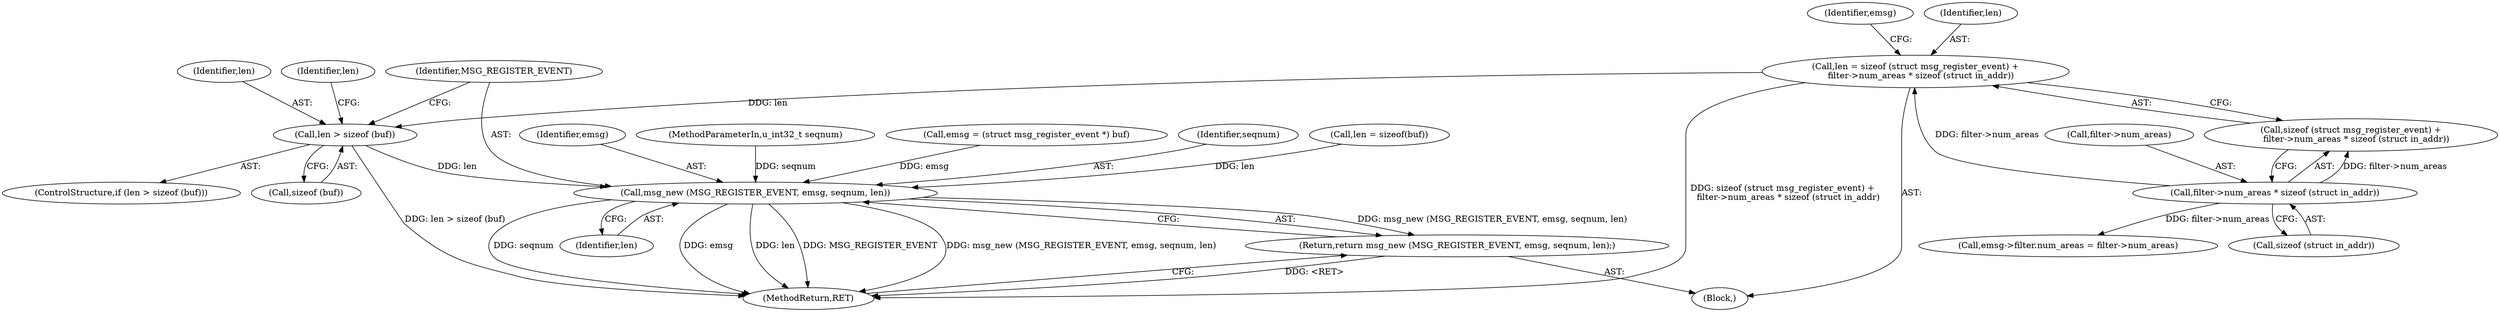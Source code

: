 digraph "0_savannah_3f872fe60463a931c5c766dbf8c36870c0023e88@API" {
"1000113" [label="(Call,len = sizeof (struct msg_register_event) +\n    filter->num_areas * sizeof (struct in_addr))"];
"1000118" [label="(Call,filter->num_areas * sizeof (struct in_addr))"];
"1000153" [label="(Call,len > sizeof (buf))"];
"1000162" [label="(Call,msg_new (MSG_REGISTER_EVENT, emsg, seqnum, len))"];
"1000161" [label="(Return,return msg_new (MSG_REGISTER_EVENT, emsg, seqnum, len);)"];
"1000154" [label="(Identifier,len)"];
"1000166" [label="(Identifier,len)"];
"1000162" [label="(Call,msg_new (MSG_REGISTER_EVENT, emsg, seqnum, len))"];
"1000161" [label="(Return,return msg_new (MSG_REGISTER_EVENT, emsg, seqnum, len);)"];
"1000122" [label="(Call,sizeof (struct in_addr))"];
"1000155" [label="(Call,sizeof (buf))"];
"1000153" [label="(Call,len > sizeof (buf))"];
"1000127" [label="(Identifier,emsg)"];
"1000163" [label="(Identifier,MSG_REGISTER_EVENT)"];
"1000108" [label="(Call,emsg = (struct msg_register_event *) buf)"];
"1000113" [label="(Call,len = sizeof (struct msg_register_event) +\n    filter->num_areas * sizeof (struct in_addr))"];
"1000158" [label="(Identifier,len)"];
"1000115" [label="(Call,sizeof (struct msg_register_event) +\n    filter->num_areas * sizeof (struct in_addr))"];
"1000114" [label="(Identifier,len)"];
"1000118" [label="(Call,filter->num_areas * sizeof (struct in_addr))"];
"1000119" [label="(Call,filter->num_areas)"];
"1000143" [label="(Call,emsg->filter.num_areas = filter->num_areas)"];
"1000165" [label="(Identifier,seqnum)"];
"1000157" [label="(Call,len = sizeof(buf))"];
"1000167" [label="(MethodReturn,RET)"];
"1000164" [label="(Identifier,emsg)"];
"1000104" [label="(Block,)"];
"1000152" [label="(ControlStructure,if (len > sizeof (buf)))"];
"1000102" [label="(MethodParameterIn,u_int32_t seqnum)"];
"1000113" -> "1000104"  [label="AST: "];
"1000113" -> "1000115"  [label="CFG: "];
"1000114" -> "1000113"  [label="AST: "];
"1000115" -> "1000113"  [label="AST: "];
"1000127" -> "1000113"  [label="CFG: "];
"1000113" -> "1000167"  [label="DDG: sizeof (struct msg_register_event) +\n    filter->num_areas * sizeof (struct in_addr)"];
"1000118" -> "1000113"  [label="DDG: filter->num_areas"];
"1000113" -> "1000153"  [label="DDG: len"];
"1000118" -> "1000115"  [label="AST: "];
"1000118" -> "1000122"  [label="CFG: "];
"1000119" -> "1000118"  [label="AST: "];
"1000122" -> "1000118"  [label="AST: "];
"1000115" -> "1000118"  [label="CFG: "];
"1000118" -> "1000115"  [label="DDG: filter->num_areas"];
"1000118" -> "1000143"  [label="DDG: filter->num_areas"];
"1000153" -> "1000152"  [label="AST: "];
"1000153" -> "1000155"  [label="CFG: "];
"1000154" -> "1000153"  [label="AST: "];
"1000155" -> "1000153"  [label="AST: "];
"1000158" -> "1000153"  [label="CFG: "];
"1000163" -> "1000153"  [label="CFG: "];
"1000153" -> "1000167"  [label="DDG: len > sizeof (buf)"];
"1000153" -> "1000162"  [label="DDG: len"];
"1000162" -> "1000161"  [label="AST: "];
"1000162" -> "1000166"  [label="CFG: "];
"1000163" -> "1000162"  [label="AST: "];
"1000164" -> "1000162"  [label="AST: "];
"1000165" -> "1000162"  [label="AST: "];
"1000166" -> "1000162"  [label="AST: "];
"1000161" -> "1000162"  [label="CFG: "];
"1000162" -> "1000167"  [label="DDG: emsg"];
"1000162" -> "1000167"  [label="DDG: len"];
"1000162" -> "1000167"  [label="DDG: MSG_REGISTER_EVENT"];
"1000162" -> "1000167"  [label="DDG: msg_new (MSG_REGISTER_EVENT, emsg, seqnum, len)"];
"1000162" -> "1000167"  [label="DDG: seqnum"];
"1000162" -> "1000161"  [label="DDG: msg_new (MSG_REGISTER_EVENT, emsg, seqnum, len)"];
"1000108" -> "1000162"  [label="DDG: emsg"];
"1000102" -> "1000162"  [label="DDG: seqnum"];
"1000157" -> "1000162"  [label="DDG: len"];
"1000161" -> "1000104"  [label="AST: "];
"1000167" -> "1000161"  [label="CFG: "];
"1000161" -> "1000167"  [label="DDG: <RET>"];
}
